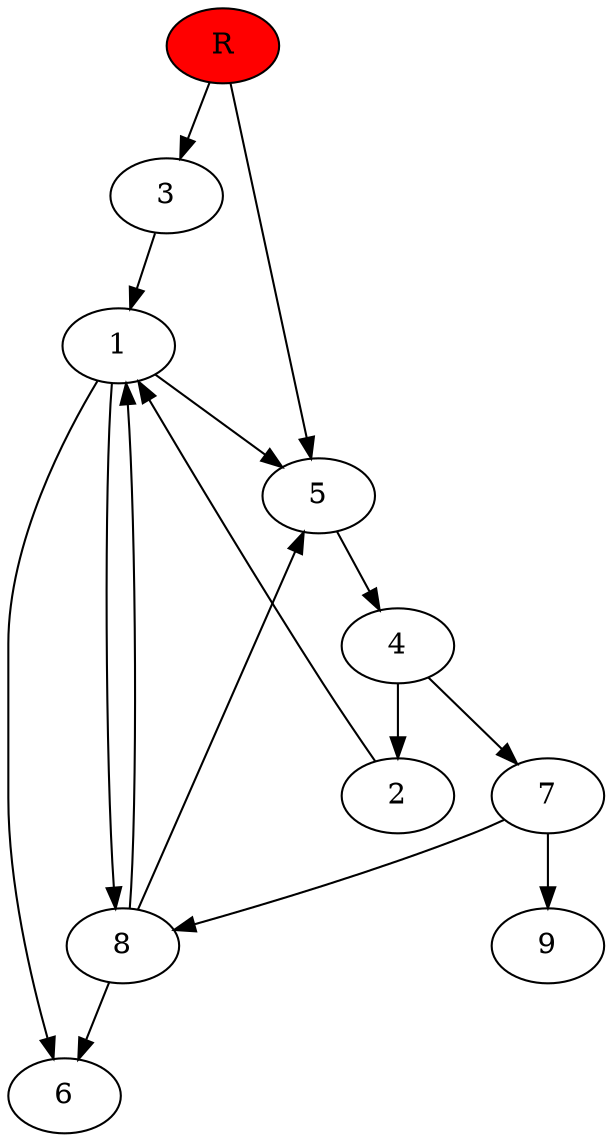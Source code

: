 digraph prb6555 {
	1
	2
	3
	4
	5
	6
	7
	8
	R [fillcolor="#ff0000" style=filled]
	1 -> 5
	1 -> 6
	1 -> 8
	2 -> 1
	3 -> 1
	4 -> 2
	4 -> 7
	5 -> 4
	7 -> 8
	7 -> 9
	8 -> 1
	8 -> 5
	8 -> 6
	R -> 3
	R -> 5
}
